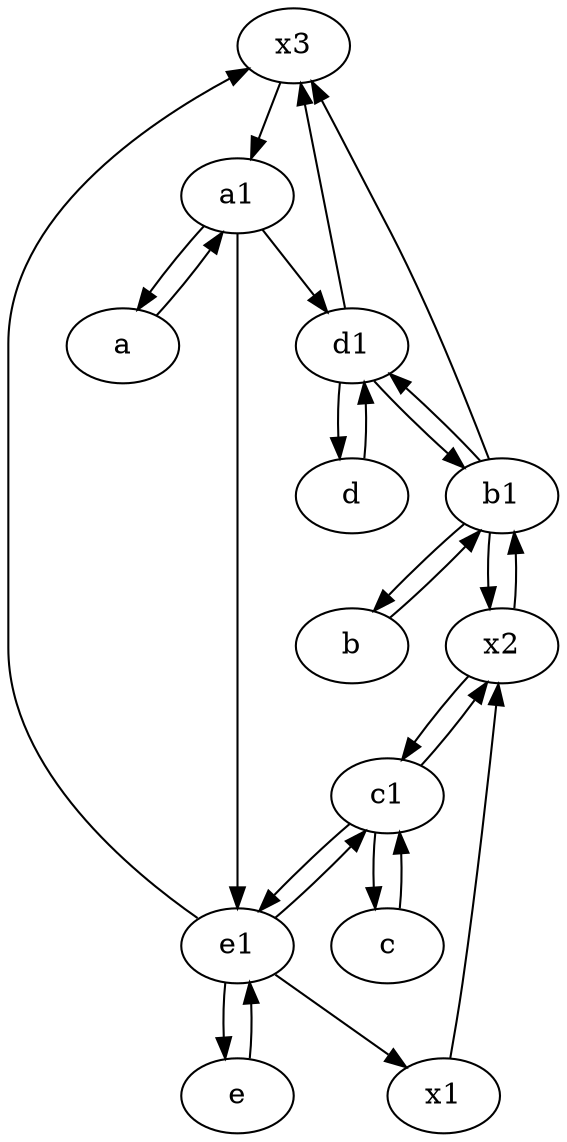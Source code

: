 digraph  {
	x3;
	a [pos="40,10!"];
	b [pos="50,20!"];
	x2;
	e [pos="30,50!"];
	d1 [pos="25,30!"];
	c1 [pos="30,15!"];
	a1 [pos="40,15!"];
	x1;
	d [pos="20,30!"];
	e1 [pos="25,45!"];
	c [pos="20,10!"];
	b1 [pos="45,20!"];
	e1 -> e;
	a -> a1;
	c1 -> x2;
	b1 -> x3;
	x3 -> a1;
	c1 -> c;
	b1 -> b;
	a1 -> d1;
	b1 -> x2;
	b -> b1;
	b1 -> d1;
	x2 -> b1;
	e1 -> x1;
	e1 -> x3;
	d -> d1;
	x1 -> x2;
	d1 -> b1;
	e -> e1;
	a1 -> e1;
	d1 -> d;
	c -> c1;
	c1 -> e1;
	d1 -> x3;
	x2 -> c1;
	a1 -> a;
	e1 -> c1;

	}